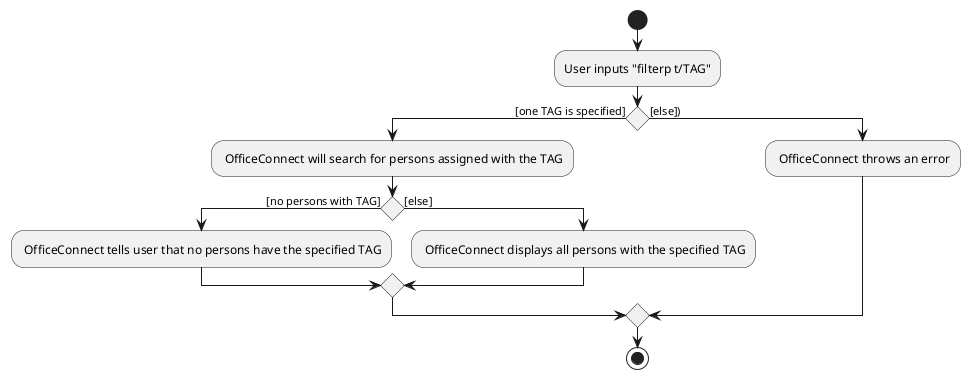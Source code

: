 @startuml
start
:User inputs "filterp t/TAG";
if () then([one TAG is specified])
    : OfficeConnect will search for persons assigned with the TAG;

if () then([no persons with TAG])
    : OfficeConnect tells user that no persons have the specified TAG;
else ([else])
    : OfficeConnect displays all persons with the specified TAG;
endif;

else ([else]))
    : OfficeConnect throws an error;
endif;

stop
@enduml
